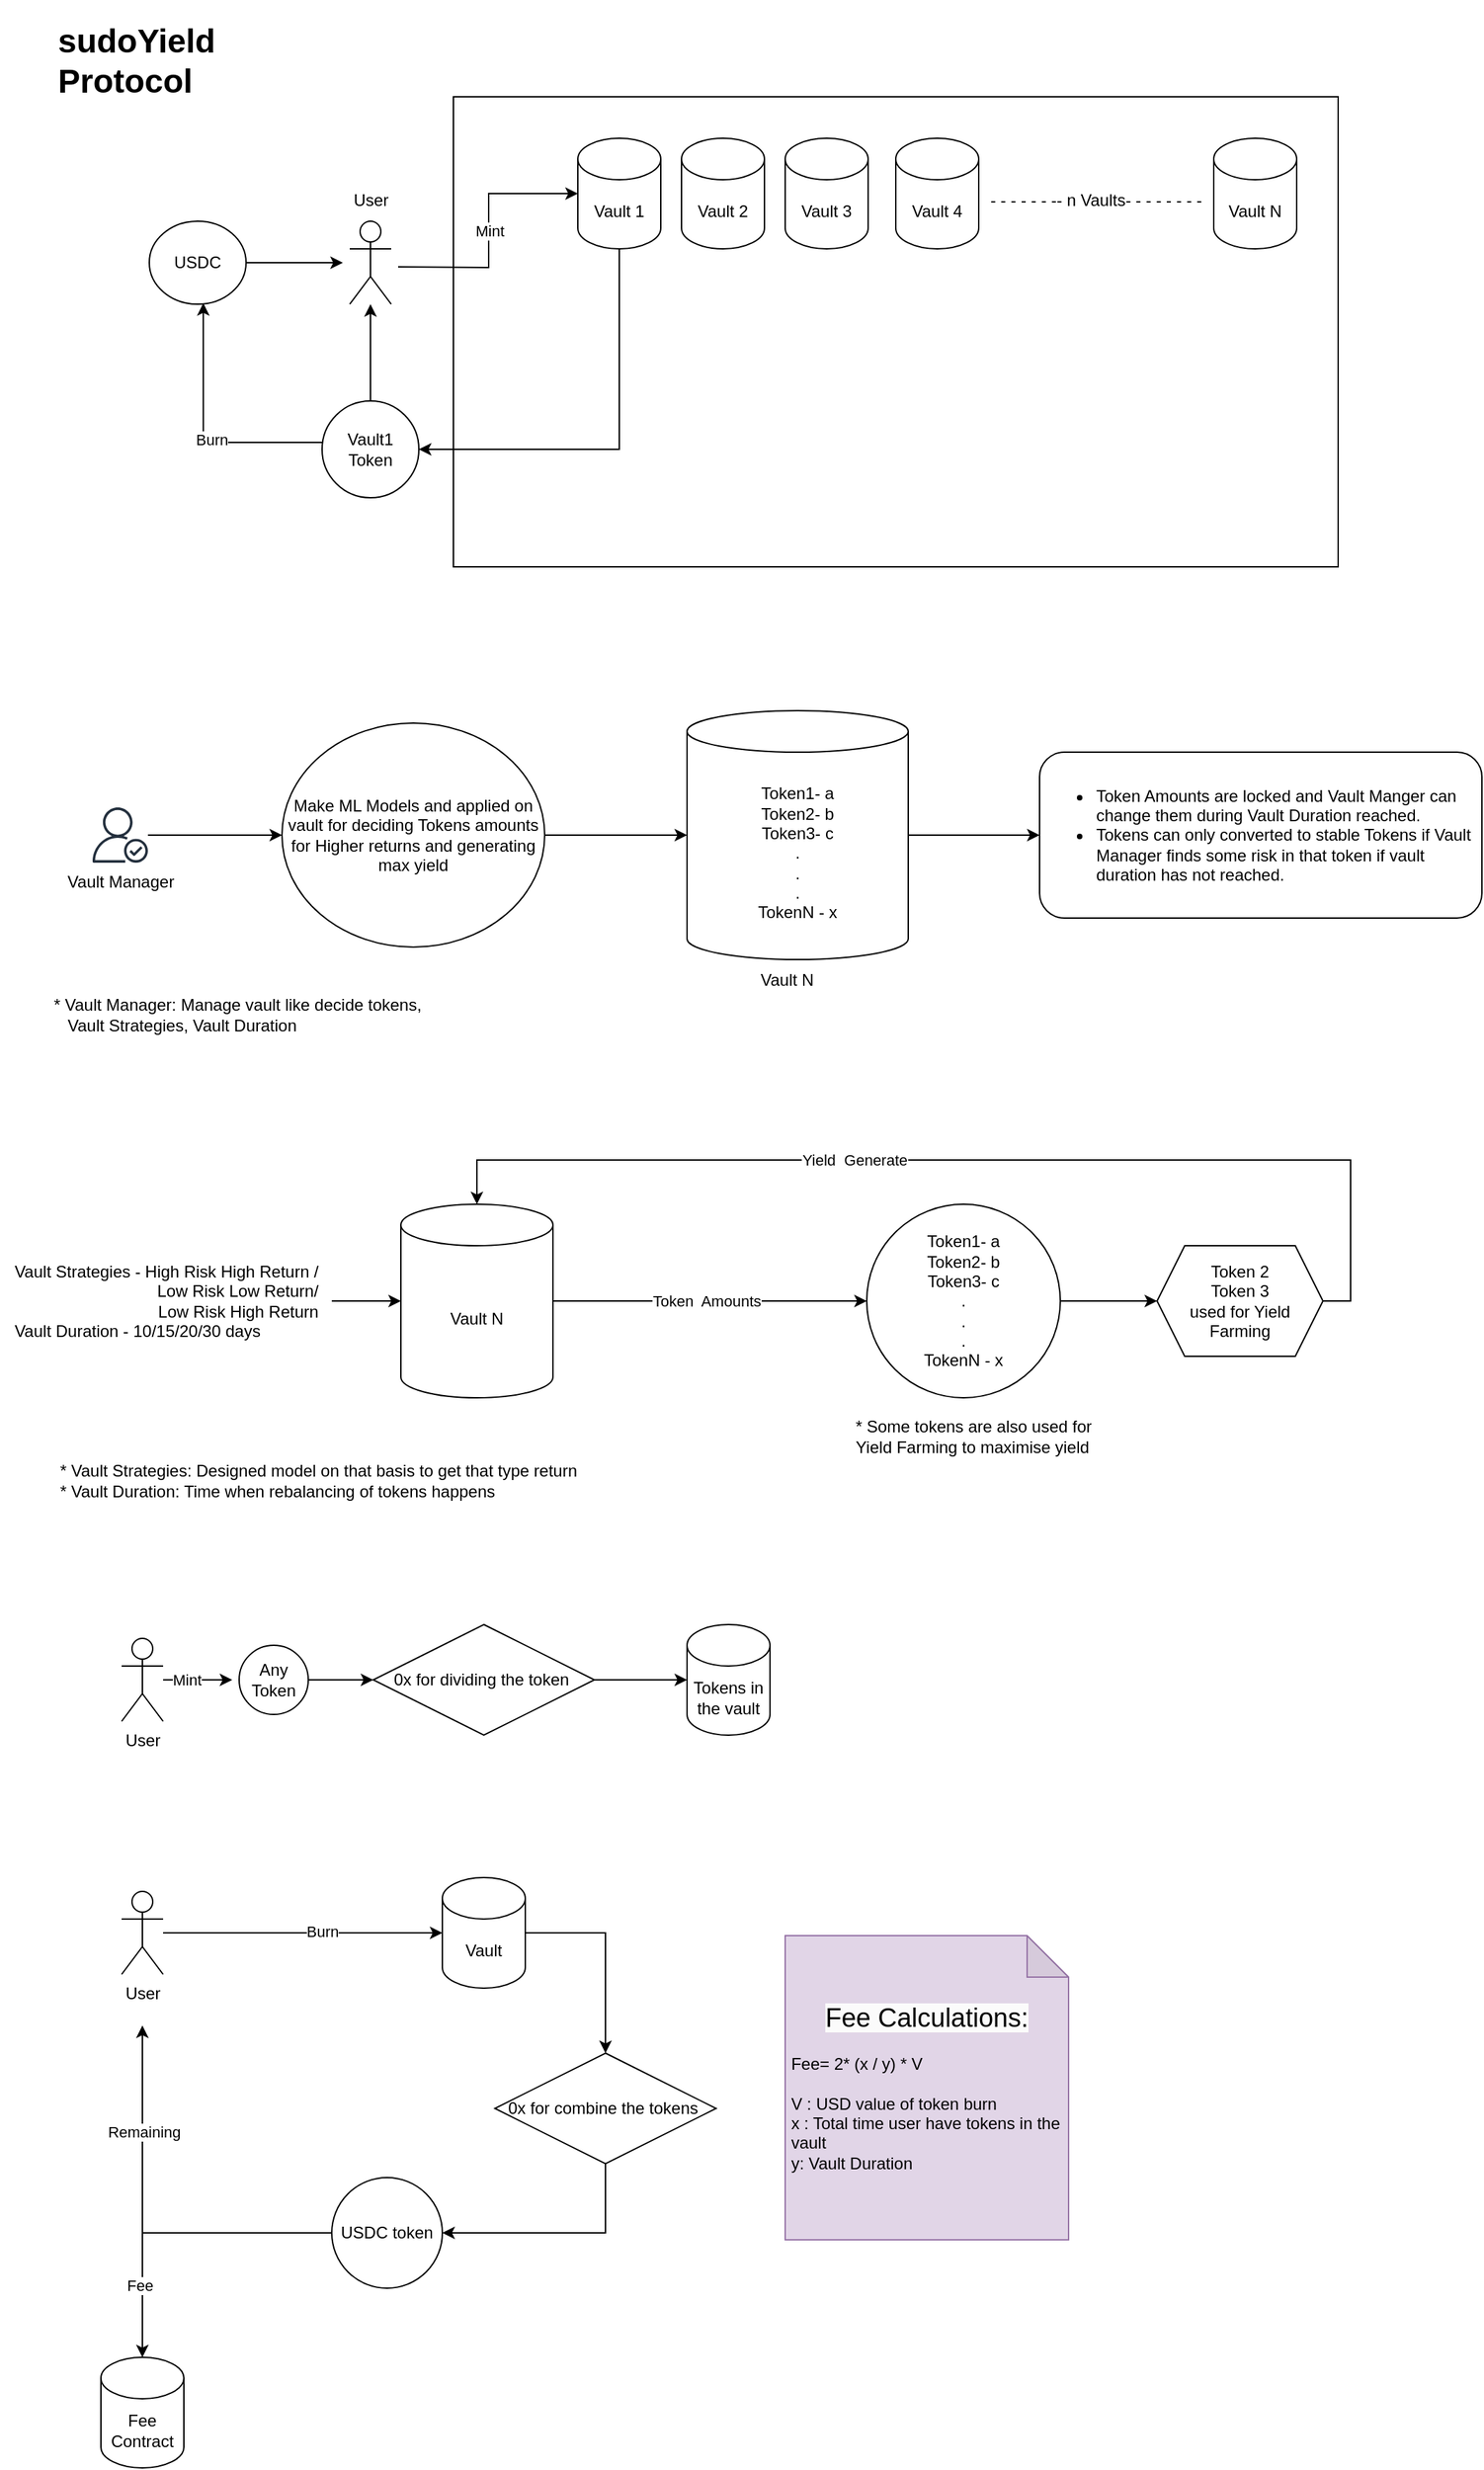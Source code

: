 <mxfile version="22.1.18" type="github">
  <diagram name="Page-1" id="5d7acffa-a066-3a61-03fe-96351882024d">
    <mxGraphModel dx="2534" dy="838" grid="1" gridSize="10" guides="1" tooltips="1" connect="1" arrows="1" fold="1" page="1" pageScale="1" pageWidth="1100" pageHeight="850" background="#ffffff" math="0" shadow="0">
      <root>
        <mxCell id="0" />
        <mxCell id="1" parent="0" />
        <mxCell id="A1dpFbToaNjtfmAWi_-P-16" value="" style="rounded=0;whiteSpace=wrap;html=1;align=left;" parent="1" vertex="1">
          <mxGeometry x="80" y="80" width="640" height="340" as="geometry" />
        </mxCell>
        <mxCell id="A1dpFbToaNjtfmAWi_-P-65" style="edgeStyle=orthogonalEdgeStyle;rounded=0;orthogonalLoop=1;jettySize=auto;html=1;exitX=0.5;exitY=1;exitDx=0;exitDy=0;exitPerimeter=0;entryX=1;entryY=0.5;entryDx=0;entryDy=0;" parent="1" source="A1dpFbToaNjtfmAWi_-P-20" target="A1dpFbToaNjtfmAWi_-P-45" edge="1">
          <mxGeometry relative="1" as="geometry" />
        </mxCell>
        <mxCell id="A1dpFbToaNjtfmAWi_-P-20" value="Vault 1" style="shape=cylinder3;whiteSpace=wrap;html=1;boundedLbl=1;backgroundOutline=1;size=15;" parent="1" vertex="1">
          <mxGeometry x="170" y="110" width="60" height="80" as="geometry" />
        </mxCell>
        <mxCell id="A1dpFbToaNjtfmAWi_-P-21" value="Vault 2" style="shape=cylinder3;whiteSpace=wrap;html=1;boundedLbl=1;backgroundOutline=1;size=15;" parent="1" vertex="1">
          <mxGeometry x="245" y="110" width="60" height="80" as="geometry" />
        </mxCell>
        <mxCell id="A1dpFbToaNjtfmAWi_-P-22" value="Vault 3" style="shape=cylinder3;whiteSpace=wrap;html=1;boundedLbl=1;backgroundOutline=1;size=15;" parent="1" vertex="1">
          <mxGeometry x="320" y="110" width="60" height="80" as="geometry" />
        </mxCell>
        <mxCell id="A1dpFbToaNjtfmAWi_-P-24" value="Vault 4" style="shape=cylinder3;whiteSpace=wrap;html=1;boundedLbl=1;backgroundOutline=1;size=15;" parent="1" vertex="1">
          <mxGeometry x="400" y="110" width="60" height="80" as="geometry" />
        </mxCell>
        <mxCell id="A1dpFbToaNjtfmAWi_-P-34" value="Vault N" style="shape=cylinder3;whiteSpace=wrap;html=1;boundedLbl=1;backgroundOutline=1;size=15;" parent="1" vertex="1">
          <mxGeometry x="630" y="110" width="60" height="80" as="geometry" />
        </mxCell>
        <mxCell id="A1dpFbToaNjtfmAWi_-P-36" value="User" style="text;html=1;align=center;verticalAlign=middle;resizable=0;points=[];autosize=1;strokeColor=none;fillColor=none;" parent="1" vertex="1">
          <mxGeometry x="-5" y="140" width="50" height="30" as="geometry" />
        </mxCell>
        <mxCell id="A1dpFbToaNjtfmAWi_-P-42" value="Mint" style="edgeStyle=orthogonalEdgeStyle;rounded=0;orthogonalLoop=1;jettySize=auto;html=1;exitX=1;exitY=0.75;exitDx=0;exitDy=0;entryX=0;entryY=0.5;entryDx=0;entryDy=0;entryPerimeter=0;" parent="1" target="A1dpFbToaNjtfmAWi_-P-20" edge="1">
          <mxGeometry relative="1" as="geometry">
            <mxPoint x="40" y="203" as="sourcePoint" />
          </mxGeometry>
        </mxCell>
        <mxCell id="A1dpFbToaNjtfmAWi_-P-70" style="edgeStyle=orthogonalEdgeStyle;rounded=0;orthogonalLoop=1;jettySize=auto;html=1;exitX=0;exitY=1;exitDx=0;exitDy=0;entryX=0.558;entryY=0.988;entryDx=0;entryDy=0;entryPerimeter=0;" parent="1" source="A1dpFbToaNjtfmAWi_-P-45" target="A1dpFbToaNjtfmAWi_-P-71" edge="1">
          <mxGeometry relative="1" as="geometry">
            <mxPoint x="-110" y="260" as="targetPoint" />
            <Array as="points">
              <mxPoint x="-1" y="330" />
              <mxPoint x="-100" y="330" />
              <mxPoint x="-100" y="239" />
            </Array>
          </mxGeometry>
        </mxCell>
        <mxCell id="A1dpFbToaNjtfmAWi_-P-73" value="Burn" style="edgeLabel;html=1;align=center;verticalAlign=middle;resizable=0;points=[];" parent="A1dpFbToaNjtfmAWi_-P-70" vertex="1" connectable="0">
          <mxGeometry x="-0.104" y="-2" relative="1" as="geometry">
            <mxPoint x="-23" as="offset" />
          </mxGeometry>
        </mxCell>
        <mxCell id="A1dpFbToaNjtfmAWi_-P-85" style="edgeStyle=orthogonalEdgeStyle;rounded=0;orthogonalLoop=1;jettySize=auto;html=1;exitX=0.5;exitY=0;exitDx=0;exitDy=0;" parent="1" source="A1dpFbToaNjtfmAWi_-P-45" target="A1dpFbToaNjtfmAWi_-P-82" edge="1">
          <mxGeometry relative="1" as="geometry" />
        </mxCell>
        <mxCell id="A1dpFbToaNjtfmAWi_-P-45" value="Vault1 Token" style="ellipse;whiteSpace=wrap;html=1;" parent="1" vertex="1">
          <mxGeometry x="-15" y="300" width="70" height="70" as="geometry" />
        </mxCell>
        <mxCell id="A1dpFbToaNjtfmAWi_-P-52" style="edgeStyle=orthogonalEdgeStyle;rounded=0;orthogonalLoop=1;jettySize=auto;html=1;entryX=0;entryY=0.5;entryDx=0;entryDy=0;" parent="1" source="A1dpFbToaNjtfmAWi_-P-49" target="A1dpFbToaNjtfmAWi_-P-51" edge="1">
          <mxGeometry relative="1" as="geometry" />
        </mxCell>
        <mxCell id="A1dpFbToaNjtfmAWi_-P-53" value="Token&amp;nbsp; Amounts" style="edgeLabel;html=1;align=center;verticalAlign=middle;resizable=0;points=[];" parent="A1dpFbToaNjtfmAWi_-P-52" vertex="1" connectable="0">
          <mxGeometry x="-0.028" y="1" relative="1" as="geometry">
            <mxPoint y="1" as="offset" />
          </mxGeometry>
        </mxCell>
        <mxCell id="A1dpFbToaNjtfmAWi_-P-49" value="Vault N" style="shape=cylinder3;whiteSpace=wrap;html=1;boundedLbl=1;backgroundOutline=1;size=15;" parent="1" vertex="1">
          <mxGeometry x="42" y="881" width="110" height="140" as="geometry" />
        </mxCell>
        <mxCell id="A1dpFbToaNjtfmAWi_-P-77" style="edgeStyle=orthogonalEdgeStyle;rounded=0;orthogonalLoop=1;jettySize=auto;html=1;exitX=1;exitY=0.5;exitDx=0;exitDy=0;" parent="1" source="A1dpFbToaNjtfmAWi_-P-51" edge="1">
          <mxGeometry relative="1" as="geometry">
            <mxPoint x="589" y="951" as="targetPoint" />
          </mxGeometry>
        </mxCell>
        <mxCell id="A1dpFbToaNjtfmAWi_-P-51" value="Token1- a&lt;br&gt;Token2- b&lt;br&gt;Token3- c&lt;br&gt;.&lt;br&gt;.&lt;br&gt;.&lt;br&gt;TokenN - x" style="ellipse;whiteSpace=wrap;html=1;aspect=fixed;" parent="1" vertex="1">
          <mxGeometry x="379" y="881" width="140" height="140" as="geometry" />
        </mxCell>
        <mxCell id="A1dpFbToaNjtfmAWi_-P-54" value="Vault Strategies - High Risk High Return /&lt;br&gt;&lt;div style=&quot;text-align: right;&quot;&gt;&lt;span style=&quot;background-color: initial;&quot;&gt;Low Risk Low Return/&lt;/span&gt;&lt;/div&gt;&lt;div style=&quot;text-align: right;&quot;&gt;&lt;span style=&quot;background-color: initial;&quot;&gt;Low Risk High Return&lt;/span&gt;&lt;/div&gt;&lt;div style=&quot;text-align: left;&quot;&gt;&lt;span style=&quot;background-color: initial;&quot;&gt;Vault Duration - 10/15/20/30 days&lt;/span&gt;&lt;/div&gt;" style="text;html=1;align=center;verticalAlign=middle;resizable=0;points=[];autosize=1;strokeColor=none;fillColor=none;" parent="1" vertex="1">
          <mxGeometry x="-248" y="916" width="240" height="70" as="geometry" />
        </mxCell>
        <mxCell id="A1dpFbToaNjtfmAWi_-P-55" style="edgeStyle=orthogonalEdgeStyle;rounded=0;orthogonalLoop=1;jettySize=auto;html=1;entryX=0;entryY=0.5;entryDx=0;entryDy=0;entryPerimeter=0;" parent="1" source="A1dpFbToaNjtfmAWi_-P-54" target="A1dpFbToaNjtfmAWi_-P-49" edge="1">
          <mxGeometry relative="1" as="geometry" />
        </mxCell>
        <mxCell id="A1dpFbToaNjtfmAWi_-P-56" value="&lt;div style=&quot;text-align: left;&quot;&gt;&lt;span style=&quot;background-color: initial;&quot;&gt;* Vault Strategies: Designed model on that basis to get that type return&lt;/span&gt;&lt;/div&gt;&lt;div style=&quot;text-align: left;&quot;&gt;&lt;span style=&quot;background-color: initial;&quot;&gt;* Vault Duration: Time when rebalancing of tokens happens&lt;/span&gt;&lt;/div&gt;" style="text;html=1;align=center;verticalAlign=middle;resizable=0;points=[];autosize=1;strokeColor=none;fillColor=none;" parent="1" vertex="1">
          <mxGeometry x="-218" y="1061" width="400" height="40" as="geometry" />
        </mxCell>
        <mxCell id="A1dpFbToaNjtfmAWi_-P-59" value="- - - - - - -- n Vaults- - - - - - - -" style="text;html=1;strokeColor=none;fillColor=none;align=center;verticalAlign=middle;whiteSpace=wrap;rounded=0;" parent="1" vertex="1">
          <mxGeometry x="460" y="140" width="170" height="30" as="geometry" />
        </mxCell>
        <mxCell id="A1dpFbToaNjtfmAWi_-P-72" style="edgeStyle=orthogonalEdgeStyle;rounded=0;orthogonalLoop=1;jettySize=auto;html=1;" parent="1" source="A1dpFbToaNjtfmAWi_-P-71" edge="1">
          <mxGeometry relative="1" as="geometry">
            <mxPoint y="200" as="targetPoint" />
          </mxGeometry>
        </mxCell>
        <mxCell id="A1dpFbToaNjtfmAWi_-P-71" value="USDC" style="ellipse;whiteSpace=wrap;html=1;" parent="1" vertex="1">
          <mxGeometry x="-140" y="170" width="70" height="60" as="geometry" />
        </mxCell>
        <mxCell id="A1dpFbToaNjtfmAWi_-P-74" value="&lt;h1&gt;sudoYield Protocol&lt;/h1&gt;" style="text;html=1;strokeColor=none;fillColor=none;spacing=5;spacingTop=-20;whiteSpace=wrap;overflow=hidden;rounded=0;" parent="1" vertex="1">
          <mxGeometry x="-211" y="20" width="131" height="60" as="geometry" />
        </mxCell>
        <mxCell id="A1dpFbToaNjtfmAWi_-P-76" value="* Some tokens are also used for&lt;br&gt;Yield Farming to maximise yield" style="text;html=1;align=left;verticalAlign=middle;resizable=0;points=[];autosize=1;strokeColor=none;fillColor=none;labelBackgroundColor=none;labelBorderColor=none;" parent="1" vertex="1">
          <mxGeometry x="369" y="1029" width="190" height="40" as="geometry" />
        </mxCell>
        <mxCell id="A1dpFbToaNjtfmAWi_-P-79" style="edgeStyle=orthogonalEdgeStyle;rounded=0;orthogonalLoop=1;jettySize=auto;html=1;exitX=1;exitY=0.5;exitDx=0;exitDy=0;entryX=0.5;entryY=0;entryDx=0;entryDy=0;entryPerimeter=0;" parent="1" source="A1dpFbToaNjtfmAWi_-P-78" target="A1dpFbToaNjtfmAWi_-P-49" edge="1">
          <mxGeometry relative="1" as="geometry">
            <mxPoint x="109" y="819" as="targetPoint" />
            <Array as="points">
              <mxPoint x="729" y="951" />
              <mxPoint x="729" y="849" />
              <mxPoint x="97" y="849" />
            </Array>
          </mxGeometry>
        </mxCell>
        <mxCell id="A1dpFbToaNjtfmAWi_-P-80" value="Yield&amp;nbsp; Generate" style="edgeLabel;html=1;align=center;verticalAlign=middle;resizable=0;points=[];" parent="A1dpFbToaNjtfmAWi_-P-79" vertex="1" connectable="0">
          <mxGeometry x="0.236" y="3" relative="1" as="geometry">
            <mxPoint x="4" y="-3" as="offset" />
          </mxGeometry>
        </mxCell>
        <mxCell id="A1dpFbToaNjtfmAWi_-P-78" value="Token 2&lt;br&gt;Token 3&lt;br&gt;used for Yield Farming" style="shape=hexagon;perimeter=hexagonPerimeter2;whiteSpace=wrap;html=1;fixedSize=1;" parent="1" vertex="1">
          <mxGeometry x="589" y="911" width="120" height="80" as="geometry" />
        </mxCell>
        <mxCell id="A1dpFbToaNjtfmAWi_-P-82" value="" style="shape=umlActor;verticalLabelPosition=bottom;verticalAlign=top;html=1;outlineConnect=0;" parent="1" vertex="1">
          <mxGeometry x="5" y="170" width="30" height="60" as="geometry" />
        </mxCell>
        <mxCell id="A1dpFbToaNjtfmAWi_-P-96" style="edgeStyle=orthogonalEdgeStyle;rounded=0;orthogonalLoop=1;jettySize=auto;html=1;" parent="1" source="A1dpFbToaNjtfmAWi_-P-86" target="A1dpFbToaNjtfmAWi_-P-94" edge="1">
          <mxGeometry relative="1" as="geometry" />
        </mxCell>
        <mxCell id="A1dpFbToaNjtfmAWi_-P-86" value="" style="sketch=0;outlineConnect=0;fontColor=#232F3E;gradientColor=none;fillColor=#232F3D;strokeColor=none;dashed=0;verticalLabelPosition=bottom;verticalAlign=top;align=center;html=1;fontSize=12;fontStyle=0;aspect=fixed;pointerEvents=1;shape=mxgraph.aws4.authenticated_user;" parent="1" vertex="1">
          <mxGeometry x="-181" y="594" width="40" height="40" as="geometry" />
        </mxCell>
        <mxCell id="A1dpFbToaNjtfmAWi_-P-90" value="Vault Manager" style="text;html=1;align=center;verticalAlign=middle;resizable=0;points=[];autosize=1;strokeColor=none;fillColor=none;" parent="1" vertex="1">
          <mxGeometry x="-211" y="633" width="100" height="30" as="geometry" />
        </mxCell>
        <mxCell id="A1dpFbToaNjtfmAWi_-P-106" style="edgeStyle=orthogonalEdgeStyle;rounded=0;orthogonalLoop=1;jettySize=auto;html=1;entryX=0;entryY=0.5;entryDx=0;entryDy=0;" parent="1" source="A1dpFbToaNjtfmAWi_-P-91" target="A1dpFbToaNjtfmAWi_-P-104" edge="1">
          <mxGeometry relative="1" as="geometry" />
        </mxCell>
        <mxCell id="A1dpFbToaNjtfmAWi_-P-91" value="Token1- a&lt;br style=&quot;border-color: var(--border-color);&quot;&gt;Token2- b&lt;br style=&quot;border-color: var(--border-color);&quot;&gt;Token3- c&lt;br style=&quot;border-color: var(--border-color);&quot;&gt;.&lt;br style=&quot;border-color: var(--border-color);&quot;&gt;.&lt;br style=&quot;border-color: var(--border-color);&quot;&gt;.&lt;br style=&quot;border-color: var(--border-color);&quot;&gt;TokenN - x" style="shape=cylinder3;whiteSpace=wrap;html=1;boundedLbl=1;backgroundOutline=1;size=15;" parent="1" vertex="1">
          <mxGeometry x="249" y="524" width="160" height="180" as="geometry" />
        </mxCell>
        <mxCell id="A1dpFbToaNjtfmAWi_-P-92" value="* Vault Manager: Manage vault like decide tokens, &lt;br&gt;&amp;nbsp; &amp;nbsp;Vault Strategies, Vault Duration" style="text;html=1;align=left;verticalAlign=middle;resizable=0;points=[];autosize=1;strokeColor=none;fillColor=none;" parent="1" vertex="1">
          <mxGeometry x="-211" y="724" width="290" height="40" as="geometry" />
        </mxCell>
        <mxCell id="A1dpFbToaNjtfmAWi_-P-94" value="Make ML Models and applied on vault for deciding Tokens amounts for Higher returns and generating max yield" style="ellipse;whiteSpace=wrap;html=1;" parent="1" vertex="1">
          <mxGeometry x="-44" y="533" width="190" height="162" as="geometry" />
        </mxCell>
        <mxCell id="A1dpFbToaNjtfmAWi_-P-97" style="edgeStyle=orthogonalEdgeStyle;rounded=0;orthogonalLoop=1;jettySize=auto;html=1;entryX=0;entryY=0.5;entryDx=0;entryDy=0;entryPerimeter=0;" parent="1" source="A1dpFbToaNjtfmAWi_-P-94" target="A1dpFbToaNjtfmAWi_-P-91" edge="1">
          <mxGeometry relative="1" as="geometry" />
        </mxCell>
        <mxCell id="A1dpFbToaNjtfmAWi_-P-100" value="Vault N" style="text;html=1;align=center;verticalAlign=middle;resizable=0;points=[];autosize=1;strokeColor=none;fillColor=none;" parent="1" vertex="1">
          <mxGeometry x="291" y="704" width="60" height="30" as="geometry" />
        </mxCell>
        <mxCell id="A1dpFbToaNjtfmAWi_-P-104" value="&lt;ul style=&quot;border-color: var(--border-color); text-align: left;&quot;&gt;&lt;li style=&quot;border-color: var(--border-color);&quot;&gt;Token Amounts are locked and Vault Manger can change them during Vault Duration reached.&lt;/li&gt;&lt;li style=&quot;border-color: var(--border-color);&quot;&gt;Tokens can only converted to stable Tokens if Vault Manager finds some risk in that token if vault duration has not reached.&lt;/li&gt;&lt;/ul&gt;" style="rounded=1;whiteSpace=wrap;html=1;" parent="1" vertex="1">
          <mxGeometry x="504" y="554" width="320" height="120" as="geometry" />
        </mxCell>
        <mxCell id="A1dpFbToaNjtfmAWi_-P-116" value="" style="edgeStyle=orthogonalEdgeStyle;rounded=0;orthogonalLoop=1;jettySize=auto;html=1;" parent="1" source="A1dpFbToaNjtfmAWi_-P-107" edge="1">
          <mxGeometry relative="1" as="geometry">
            <mxPoint x="-80.0" y="1225" as="targetPoint" />
          </mxGeometry>
        </mxCell>
        <mxCell id="I0oLWtJvmQzbtQnP35iJ-4" value="Mint" style="edgeLabel;html=1;align=center;verticalAlign=middle;resizable=0;points=[];" vertex="1" connectable="0" parent="A1dpFbToaNjtfmAWi_-P-116">
          <mxGeometry x="-0.327" relative="1" as="geometry">
            <mxPoint as="offset" />
          </mxGeometry>
        </mxCell>
        <mxCell id="A1dpFbToaNjtfmAWi_-P-107" value="User" style="shape=umlActor;verticalLabelPosition=bottom;verticalAlign=top;html=1;outlineConnect=0;" parent="1" vertex="1">
          <mxGeometry x="-160" y="1195" width="30" height="60" as="geometry" />
        </mxCell>
        <mxCell id="I0oLWtJvmQzbtQnP35iJ-6" style="edgeStyle=orthogonalEdgeStyle;rounded=0;orthogonalLoop=1;jettySize=auto;html=1;" edge="1" parent="1" source="A1dpFbToaNjtfmAWi_-P-113" target="I0oLWtJvmQzbtQnP35iJ-5">
          <mxGeometry relative="1" as="geometry" />
        </mxCell>
        <mxCell id="I0oLWtJvmQzbtQnP35iJ-7" value="Burn" style="edgeLabel;html=1;align=center;verticalAlign=middle;resizable=0;points=[];" vertex="1" connectable="0" parent="I0oLWtJvmQzbtQnP35iJ-6">
          <mxGeometry x="0.139" y="1" relative="1" as="geometry">
            <mxPoint as="offset" />
          </mxGeometry>
        </mxCell>
        <mxCell id="A1dpFbToaNjtfmAWi_-P-113" value="User" style="shape=umlActor;verticalLabelPosition=bottom;verticalAlign=top;html=1;outlineConnect=0;" parent="1" vertex="1">
          <mxGeometry x="-160" y="1378" width="30" height="60" as="geometry" />
        </mxCell>
        <mxCell id="TANSrH0gQggPooo4-6Tv-4" value="" style="edgeStyle=orthogonalEdgeStyle;rounded=0;orthogonalLoop=1;jettySize=auto;html=1;" parent="1" source="TANSrH0gQggPooo4-6Tv-2" target="TANSrH0gQggPooo4-6Tv-3" edge="1">
          <mxGeometry relative="1" as="geometry" />
        </mxCell>
        <mxCell id="TANSrH0gQggPooo4-6Tv-2" value="Any Token" style="ellipse;whiteSpace=wrap;html=1;aspect=fixed;" parent="1" vertex="1">
          <mxGeometry x="-75" y="1200" width="50" height="50" as="geometry" />
        </mxCell>
        <mxCell id="TANSrH0gQggPooo4-6Tv-3" value="0x for dividing the token&amp;nbsp;" style="rhombus;whiteSpace=wrap;html=1;" parent="1" vertex="1">
          <mxGeometry x="22" y="1185" width="160" height="80" as="geometry" />
        </mxCell>
        <mxCell id="I0oLWtJvmQzbtQnP35iJ-1" value="Tokens in the vault" style="shape=cylinder3;whiteSpace=wrap;html=1;boundedLbl=1;backgroundOutline=1;size=15;" vertex="1" parent="1">
          <mxGeometry x="249" y="1185" width="60" height="80" as="geometry" />
        </mxCell>
        <mxCell id="I0oLWtJvmQzbtQnP35iJ-2" style="edgeStyle=orthogonalEdgeStyle;rounded=0;orthogonalLoop=1;jettySize=auto;html=1;exitX=1;exitY=0.5;exitDx=0;exitDy=0;entryX=0;entryY=0.5;entryDx=0;entryDy=0;entryPerimeter=0;" edge="1" parent="1" source="TANSrH0gQggPooo4-6Tv-3" target="I0oLWtJvmQzbtQnP35iJ-1">
          <mxGeometry relative="1" as="geometry" />
        </mxCell>
        <mxCell id="I0oLWtJvmQzbtQnP35iJ-14" style="edgeStyle=orthogonalEdgeStyle;rounded=0;orthogonalLoop=1;jettySize=auto;html=1;exitX=1;exitY=0.5;exitDx=0;exitDy=0;exitPerimeter=0;entryX=0.5;entryY=0;entryDx=0;entryDy=0;" edge="1" parent="1" source="I0oLWtJvmQzbtQnP35iJ-5" target="I0oLWtJvmQzbtQnP35iJ-13">
          <mxGeometry relative="1" as="geometry" />
        </mxCell>
        <mxCell id="I0oLWtJvmQzbtQnP35iJ-5" value="Vault" style="shape=cylinder3;whiteSpace=wrap;html=1;boundedLbl=1;backgroundOutline=1;size=15;" vertex="1" parent="1">
          <mxGeometry x="72" y="1368" width="60" height="80" as="geometry" />
        </mxCell>
        <mxCell id="I0oLWtJvmQzbtQnP35iJ-10" style="edgeStyle=orthogonalEdgeStyle;rounded=0;orthogonalLoop=1;jettySize=auto;html=1;" edge="1" parent="1" source="I0oLWtJvmQzbtQnP35iJ-8">
          <mxGeometry relative="1" as="geometry">
            <mxPoint x="-145" y="1475" as="targetPoint" />
            <Array as="points">
              <mxPoint x="-145" y="1625" />
            </Array>
          </mxGeometry>
        </mxCell>
        <mxCell id="I0oLWtJvmQzbtQnP35iJ-25" value="Remaining" style="edgeLabel;html=1;align=center;verticalAlign=middle;resizable=0;points=[];" vertex="1" connectable="0" parent="I0oLWtJvmQzbtQnP35iJ-10">
          <mxGeometry x="0.463" y="-1" relative="1" as="geometry">
            <mxPoint as="offset" />
          </mxGeometry>
        </mxCell>
        <mxCell id="I0oLWtJvmQzbtQnP35iJ-20" style="edgeStyle=orthogonalEdgeStyle;rounded=0;orthogonalLoop=1;jettySize=auto;html=1;" edge="1" parent="1" source="I0oLWtJvmQzbtQnP35iJ-8" target="I0oLWtJvmQzbtQnP35iJ-21">
          <mxGeometry relative="1" as="geometry">
            <mxPoint x="-150" y="1685" as="targetPoint" />
          </mxGeometry>
        </mxCell>
        <mxCell id="I0oLWtJvmQzbtQnP35iJ-23" value="Fee" style="edgeLabel;html=1;align=center;verticalAlign=middle;resizable=0;points=[];" vertex="1" connectable="0" parent="I0oLWtJvmQzbtQnP35iJ-20">
          <mxGeometry x="0.542" y="-2" relative="1" as="geometry">
            <mxPoint as="offset" />
          </mxGeometry>
        </mxCell>
        <mxCell id="I0oLWtJvmQzbtQnP35iJ-8" value="USDC token" style="ellipse;whiteSpace=wrap;html=1;" vertex="1" parent="1">
          <mxGeometry x="-8" y="1585" width="80" height="80" as="geometry" />
        </mxCell>
        <mxCell id="I0oLWtJvmQzbtQnP35iJ-15" style="edgeStyle=orthogonalEdgeStyle;rounded=0;orthogonalLoop=1;jettySize=auto;html=1;exitX=0.5;exitY=1;exitDx=0;exitDy=0;entryX=1;entryY=0.5;entryDx=0;entryDy=0;" edge="1" parent="1" source="I0oLWtJvmQzbtQnP35iJ-13" target="I0oLWtJvmQzbtQnP35iJ-8">
          <mxGeometry relative="1" as="geometry" />
        </mxCell>
        <mxCell id="I0oLWtJvmQzbtQnP35iJ-13" value="0x for combine the tokens&amp;nbsp;" style="rhombus;whiteSpace=wrap;html=1;" vertex="1" parent="1">
          <mxGeometry x="110" y="1495" width="160" height="80" as="geometry" />
        </mxCell>
        <mxCell id="I0oLWtJvmQzbtQnP35iJ-21" value="Fee Contract" style="shape=cylinder3;whiteSpace=wrap;html=1;boundedLbl=1;backgroundOutline=1;size=15;" vertex="1" parent="1">
          <mxGeometry x="-175" y="1715" width="60" height="80" as="geometry" />
        </mxCell>
        <mxCell id="I0oLWtJvmQzbtQnP35iJ-30" value="&lt;span style=&quot;color: rgb(0, 0, 0); font-family: Helvetica; font-size: 19px; font-style: normal; font-variant-ligatures: normal; font-variant-caps: normal; font-weight: 400; letter-spacing: normal; orphans: 2; text-align: center; text-indent: 0px; text-transform: none; widows: 2; word-spacing: 0px; -webkit-text-stroke-width: 0px; background-color: rgb(251, 251, 251); text-decoration-thickness: initial; text-decoration-style: initial; text-decoration-color: initial; float: none; display: inline !important;&quot;&gt;Fee Calculations:&lt;br&gt;&lt;/span&gt;&lt;br&gt;&lt;div style=&quot;text-align: left;&quot;&gt;&lt;span style=&quot;background-color: initial;&quot;&gt;&amp;nbsp;Fee= 2* (x / y) * V&lt;/span&gt;&lt;/div&gt;&lt;div style=&quot;text-align: left;&quot;&gt;&lt;span style=&quot;background-color: initial;&quot;&gt;&lt;br&gt;&lt;/span&gt;&lt;/div&gt;&lt;div style=&quot;text-align: left;&quot;&gt;&lt;span style=&quot;background-color: initial;&quot;&gt;&amp;nbsp;V : USD value of token burn&lt;/span&gt;&lt;/div&gt;&lt;span style=&quot;&quot;&gt;&lt;div style=&quot;text-align: left;&quot;&gt;&lt;span style=&quot;background-color: initial;&quot;&gt;&amp;nbsp;x : Total time user have tokens in the&amp;nbsp; &amp;nbsp;vault&lt;/span&gt;&lt;/div&gt;&lt;/span&gt;&lt;span style=&quot;&quot;&gt;&lt;div style=&quot;text-align: left;&quot;&gt;&lt;span style=&quot;background-color: initial;&quot;&gt;&amp;nbsp;y: Vault Duration&lt;/span&gt;&lt;/div&gt;&lt;/span&gt;" style="shape=note;whiteSpace=wrap;html=1;backgroundOutline=1;darkOpacity=0.05;fillColor=#e1d5e7;strokeColor=#9673a6;" vertex="1" parent="1">
          <mxGeometry x="320" y="1410" width="205" height="220" as="geometry" />
        </mxCell>
      </root>
    </mxGraphModel>
  </diagram>
</mxfile>
